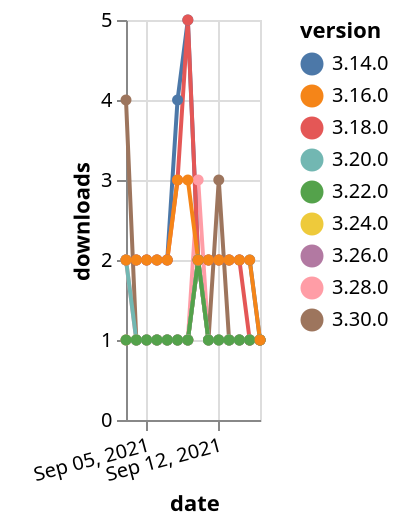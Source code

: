 {"$schema": "https://vega.github.io/schema/vega-lite/v5.json", "description": "A simple bar chart with embedded data.", "data": {"values": [{"date": "2021-09-03", "total": 193, "delta": 2, "version": "3.28.0"}, {"date": "2021-09-04", "total": 194, "delta": 1, "version": "3.28.0"}, {"date": "2021-09-05", "total": 195, "delta": 1, "version": "3.28.0"}, {"date": "2021-09-06", "total": 196, "delta": 1, "version": "3.28.0"}, {"date": "2021-09-07", "total": 197, "delta": 1, "version": "3.28.0"}, {"date": "2021-09-08", "total": 198, "delta": 1, "version": "3.28.0"}, {"date": "2021-09-09", "total": 199, "delta": 1, "version": "3.28.0"}, {"date": "2021-09-10", "total": 202, "delta": 3, "version": "3.28.0"}, {"date": "2021-09-11", "total": 203, "delta": 1, "version": "3.28.0"}, {"date": "2021-09-12", "total": 204, "delta": 1, "version": "3.28.0"}, {"date": "2021-09-13", "total": 205, "delta": 1, "version": "3.28.0"}, {"date": "2021-09-14", "total": 206, "delta": 1, "version": "3.28.0"}, {"date": "2021-09-15", "total": 207, "delta": 1, "version": "3.28.0"}, {"date": "2021-09-16", "total": 208, "delta": 1, "version": "3.28.0"}, {"date": "2021-09-03", "total": 125, "delta": 4, "version": "3.30.0"}, {"date": "2021-09-04", "total": 126, "delta": 1, "version": "3.30.0"}, {"date": "2021-09-05", "total": 127, "delta": 1, "version": "3.30.0"}, {"date": "2021-09-06", "total": 128, "delta": 1, "version": "3.30.0"}, {"date": "2021-09-07", "total": 129, "delta": 1, "version": "3.30.0"}, {"date": "2021-09-08", "total": 130, "delta": 1, "version": "3.30.0"}, {"date": "2021-09-09", "total": 131, "delta": 1, "version": "3.30.0"}, {"date": "2021-09-10", "total": 133, "delta": 2, "version": "3.30.0"}, {"date": "2021-09-11", "total": 134, "delta": 1, "version": "3.30.0"}, {"date": "2021-09-12", "total": 137, "delta": 3, "version": "3.30.0"}, {"date": "2021-09-13", "total": 138, "delta": 1, "version": "3.30.0"}, {"date": "2021-09-14", "total": 139, "delta": 1, "version": "3.30.0"}, {"date": "2021-09-15", "total": 140, "delta": 1, "version": "3.30.0"}, {"date": "2021-09-16", "total": 141, "delta": 1, "version": "3.30.0"}, {"date": "2021-09-03", "total": 3088, "delta": 2, "version": "3.14.0"}, {"date": "2021-09-04", "total": 3090, "delta": 2, "version": "3.14.0"}, {"date": "2021-09-05", "total": 3092, "delta": 2, "version": "3.14.0"}, {"date": "2021-09-06", "total": 3094, "delta": 2, "version": "3.14.0"}, {"date": "2021-09-07", "total": 3096, "delta": 2, "version": "3.14.0"}, {"date": "2021-09-08", "total": 3100, "delta": 4, "version": "3.14.0"}, {"date": "2021-09-09", "total": 3105, "delta": 5, "version": "3.14.0"}, {"date": "2021-09-10", "total": 3107, "delta": 2, "version": "3.14.0"}, {"date": "2021-09-11", "total": 3109, "delta": 2, "version": "3.14.0"}, {"date": "2021-09-12", "total": 3111, "delta": 2, "version": "3.14.0"}, {"date": "2021-09-13", "total": 3113, "delta": 2, "version": "3.14.0"}, {"date": "2021-09-14", "total": 3115, "delta": 2, "version": "3.14.0"}, {"date": "2021-09-15", "total": 3117, "delta": 2, "version": "3.14.0"}, {"date": "2021-09-16", "total": 3118, "delta": 1, "version": "3.14.0"}, {"date": "2021-09-03", "total": 187, "delta": 1, "version": "3.24.0"}, {"date": "2021-09-04", "total": 188, "delta": 1, "version": "3.24.0"}, {"date": "2021-09-05", "total": 189, "delta": 1, "version": "3.24.0"}, {"date": "2021-09-06", "total": 190, "delta": 1, "version": "3.24.0"}, {"date": "2021-09-07", "total": 191, "delta": 1, "version": "3.24.0"}, {"date": "2021-09-08", "total": 192, "delta": 1, "version": "3.24.0"}, {"date": "2021-09-09", "total": 193, "delta": 1, "version": "3.24.0"}, {"date": "2021-09-10", "total": 195, "delta": 2, "version": "3.24.0"}, {"date": "2021-09-11", "total": 196, "delta": 1, "version": "3.24.0"}, {"date": "2021-09-12", "total": 197, "delta": 1, "version": "3.24.0"}, {"date": "2021-09-13", "total": 198, "delta": 1, "version": "3.24.0"}, {"date": "2021-09-14", "total": 199, "delta": 1, "version": "3.24.0"}, {"date": "2021-09-15", "total": 200, "delta": 1, "version": "3.24.0"}, {"date": "2021-09-16", "total": 201, "delta": 1, "version": "3.24.0"}, {"date": "2021-09-03", "total": 165, "delta": 1, "version": "3.26.0"}, {"date": "2021-09-04", "total": 166, "delta": 1, "version": "3.26.0"}, {"date": "2021-09-05", "total": 167, "delta": 1, "version": "3.26.0"}, {"date": "2021-09-06", "total": 168, "delta": 1, "version": "3.26.0"}, {"date": "2021-09-07", "total": 169, "delta": 1, "version": "3.26.0"}, {"date": "2021-09-08", "total": 170, "delta": 1, "version": "3.26.0"}, {"date": "2021-09-09", "total": 171, "delta": 1, "version": "3.26.0"}, {"date": "2021-09-10", "total": 173, "delta": 2, "version": "3.26.0"}, {"date": "2021-09-11", "total": 174, "delta": 1, "version": "3.26.0"}, {"date": "2021-09-12", "total": 175, "delta": 1, "version": "3.26.0"}, {"date": "2021-09-13", "total": 176, "delta": 1, "version": "3.26.0"}, {"date": "2021-09-14", "total": 177, "delta": 1, "version": "3.26.0"}, {"date": "2021-09-15", "total": 178, "delta": 1, "version": "3.26.0"}, {"date": "2021-09-16", "total": 179, "delta": 1, "version": "3.26.0"}, {"date": "2021-09-03", "total": 2445, "delta": 2, "version": "3.18.0"}, {"date": "2021-09-04", "total": 2447, "delta": 2, "version": "3.18.0"}, {"date": "2021-09-05", "total": 2449, "delta": 2, "version": "3.18.0"}, {"date": "2021-09-06", "total": 2451, "delta": 2, "version": "3.18.0"}, {"date": "2021-09-07", "total": 2453, "delta": 2, "version": "3.18.0"}, {"date": "2021-09-08", "total": 2456, "delta": 3, "version": "3.18.0"}, {"date": "2021-09-09", "total": 2461, "delta": 5, "version": "3.18.0"}, {"date": "2021-09-10", "total": 2463, "delta": 2, "version": "3.18.0"}, {"date": "2021-09-11", "total": 2465, "delta": 2, "version": "3.18.0"}, {"date": "2021-09-12", "total": 2467, "delta": 2, "version": "3.18.0"}, {"date": "2021-09-13", "total": 2469, "delta": 2, "version": "3.18.0"}, {"date": "2021-09-14", "total": 2471, "delta": 2, "version": "3.18.0"}, {"date": "2021-09-15", "total": 2472, "delta": 1, "version": "3.18.0"}, {"date": "2021-09-16", "total": 2473, "delta": 1, "version": "3.18.0"}, {"date": "2021-09-03", "total": 245, "delta": 2, "version": "3.20.0"}, {"date": "2021-09-04", "total": 246, "delta": 1, "version": "3.20.0"}, {"date": "2021-09-05", "total": 247, "delta": 1, "version": "3.20.0"}, {"date": "2021-09-06", "total": 248, "delta": 1, "version": "3.20.0"}, {"date": "2021-09-07", "total": 249, "delta": 1, "version": "3.20.0"}, {"date": "2021-09-08", "total": 250, "delta": 1, "version": "3.20.0"}, {"date": "2021-09-09", "total": 251, "delta": 1, "version": "3.20.0"}, {"date": "2021-09-10", "total": 253, "delta": 2, "version": "3.20.0"}, {"date": "2021-09-11", "total": 254, "delta": 1, "version": "3.20.0"}, {"date": "2021-09-12", "total": 255, "delta": 1, "version": "3.20.0"}, {"date": "2021-09-13", "total": 256, "delta": 1, "version": "3.20.0"}, {"date": "2021-09-14", "total": 257, "delta": 1, "version": "3.20.0"}, {"date": "2021-09-15", "total": 258, "delta": 1, "version": "3.20.0"}, {"date": "2021-09-16", "total": 259, "delta": 1, "version": "3.20.0"}, {"date": "2021-09-03", "total": 196, "delta": 1, "version": "3.22.0"}, {"date": "2021-09-04", "total": 197, "delta": 1, "version": "3.22.0"}, {"date": "2021-09-05", "total": 198, "delta": 1, "version": "3.22.0"}, {"date": "2021-09-06", "total": 199, "delta": 1, "version": "3.22.0"}, {"date": "2021-09-07", "total": 200, "delta": 1, "version": "3.22.0"}, {"date": "2021-09-08", "total": 201, "delta": 1, "version": "3.22.0"}, {"date": "2021-09-09", "total": 202, "delta": 1, "version": "3.22.0"}, {"date": "2021-09-10", "total": 204, "delta": 2, "version": "3.22.0"}, {"date": "2021-09-11", "total": 205, "delta": 1, "version": "3.22.0"}, {"date": "2021-09-12", "total": 206, "delta": 1, "version": "3.22.0"}, {"date": "2021-09-13", "total": 207, "delta": 1, "version": "3.22.0"}, {"date": "2021-09-14", "total": 208, "delta": 1, "version": "3.22.0"}, {"date": "2021-09-15", "total": 209, "delta": 1, "version": "3.22.0"}, {"date": "2021-09-16", "total": 210, "delta": 1, "version": "3.22.0"}, {"date": "2021-09-03", "total": 2592, "delta": 2, "version": "3.16.0"}, {"date": "2021-09-04", "total": 2594, "delta": 2, "version": "3.16.0"}, {"date": "2021-09-05", "total": 2596, "delta": 2, "version": "3.16.0"}, {"date": "2021-09-06", "total": 2598, "delta": 2, "version": "3.16.0"}, {"date": "2021-09-07", "total": 2600, "delta": 2, "version": "3.16.0"}, {"date": "2021-09-08", "total": 2603, "delta": 3, "version": "3.16.0"}, {"date": "2021-09-09", "total": 2606, "delta": 3, "version": "3.16.0"}, {"date": "2021-09-10", "total": 2608, "delta": 2, "version": "3.16.0"}, {"date": "2021-09-11", "total": 2610, "delta": 2, "version": "3.16.0"}, {"date": "2021-09-12", "total": 2612, "delta": 2, "version": "3.16.0"}, {"date": "2021-09-13", "total": 2614, "delta": 2, "version": "3.16.0"}, {"date": "2021-09-14", "total": 2616, "delta": 2, "version": "3.16.0"}, {"date": "2021-09-15", "total": 2618, "delta": 2, "version": "3.16.0"}, {"date": "2021-09-16", "total": 2619, "delta": 1, "version": "3.16.0"}]}, "width": "container", "mark": {"type": "line", "point": {"filled": true}}, "encoding": {"x": {"field": "date", "type": "temporal", "timeUnit": "yearmonthdate", "title": "date", "axis": {"labelAngle": -15}}, "y": {"field": "delta", "type": "quantitative", "title": "downloads"}, "color": {"field": "version", "type": "nominal"}, "tooltip": {"field": "delta"}}}